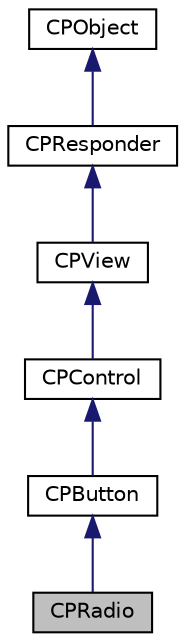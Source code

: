 digraph "CPRadio"
{
  edge [fontname="Helvetica",fontsize="10",labelfontname="Helvetica",labelfontsize="10"];
  node [fontname="Helvetica",fontsize="10",shape=record];
  Node1 [label="CPRadio",height=0.2,width=0.4,color="black", fillcolor="grey75", style="filled" fontcolor="black"];
  Node2 -> Node1 [dir="back",color="midnightblue",fontsize="10",style="solid",fontname="Helvetica"];
  Node2 [label="CPButton",height=0.2,width=0.4,color="black", fillcolor="white", style="filled",URL="$interface_c_p_button.html"];
  Node3 -> Node2 [dir="back",color="midnightblue",fontsize="10",style="solid",fontname="Helvetica"];
  Node3 [label="CPControl",height=0.2,width=0.4,color="black", fillcolor="white", style="filled",URL="$interface_c_p_control.html"];
  Node4 -> Node3 [dir="back",color="midnightblue",fontsize="10",style="solid",fontname="Helvetica"];
  Node4 [label="CPView",height=0.2,width=0.4,color="black", fillcolor="white", style="filled",URL="$interface_c_p_view.html"];
  Node5 -> Node4 [dir="back",color="midnightblue",fontsize="10",style="solid",fontname="Helvetica"];
  Node5 [label="CPResponder",height=0.2,width=0.4,color="black", fillcolor="white", style="filled",URL="$interface_c_p_responder.html"];
  Node6 -> Node5 [dir="back",color="midnightblue",fontsize="10",style="solid",fontname="Helvetica"];
  Node6 [label="CPObject",height=0.2,width=0.4,color="black", fillcolor="white", style="filled",URL="$class_c_p_object.html"];
}
